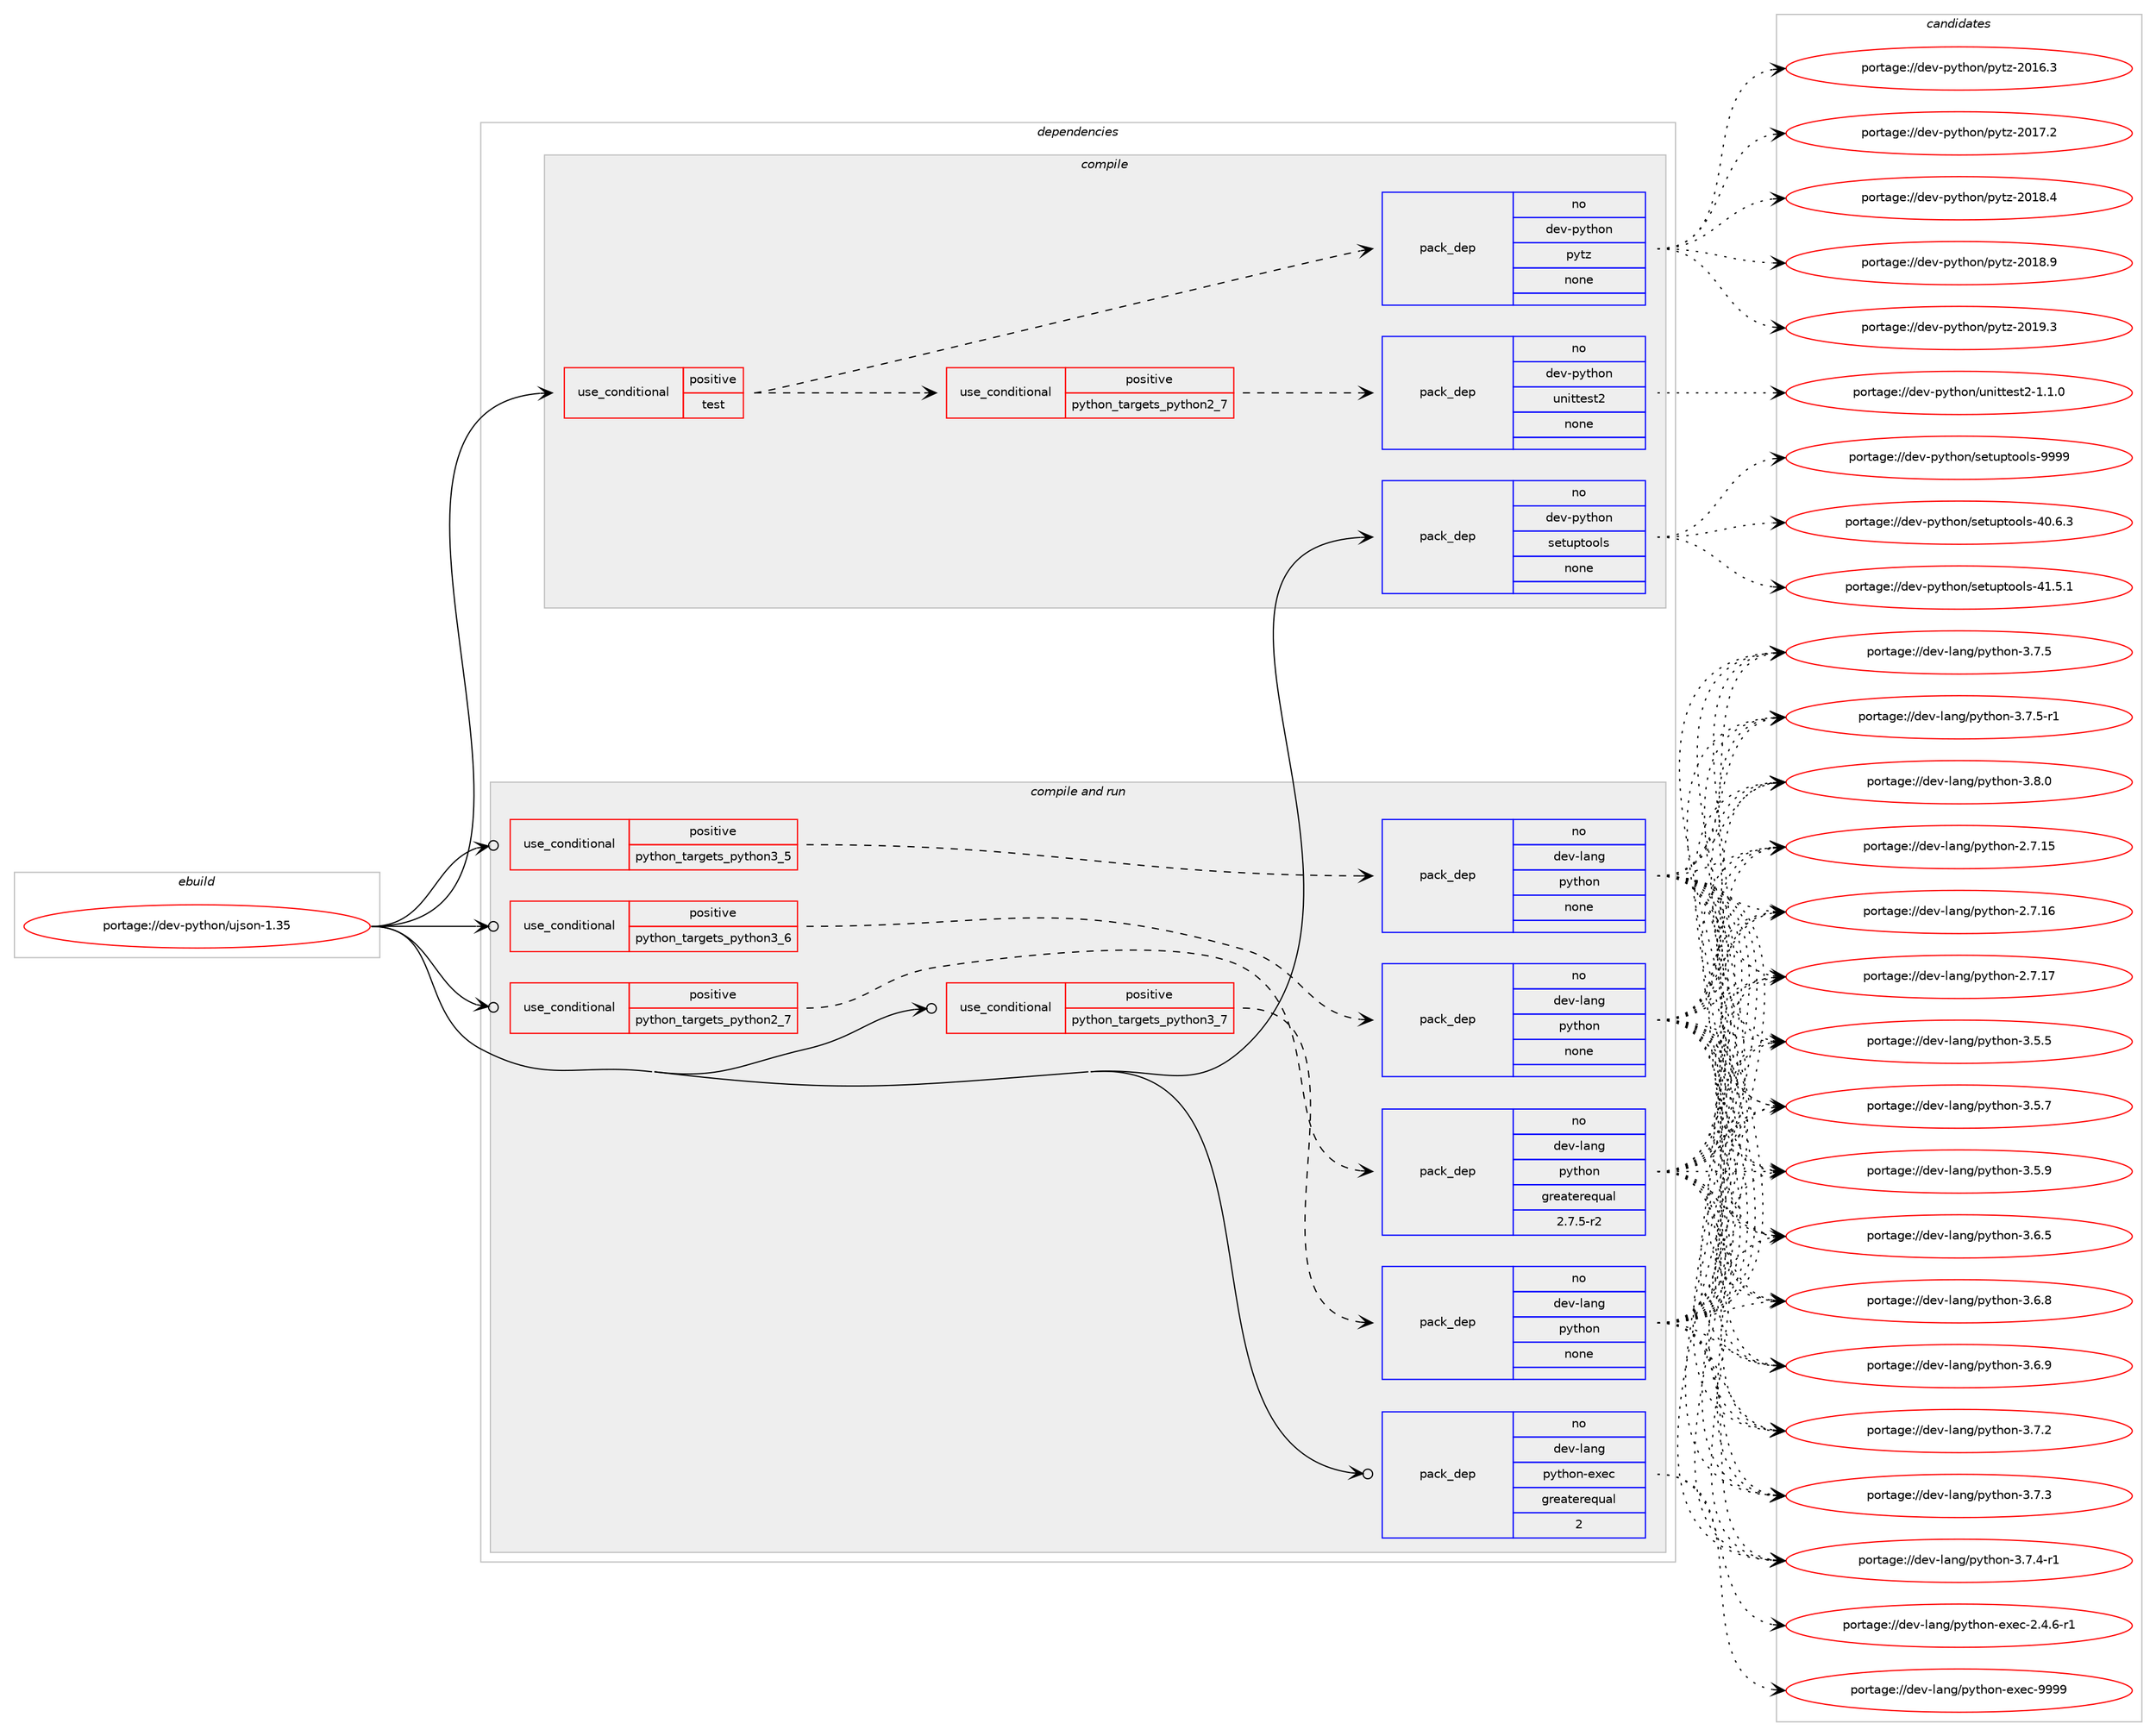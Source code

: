digraph prolog {

# *************
# Graph options
# *************

newrank=true;
concentrate=true;
compound=true;
graph [rankdir=LR,fontname=Helvetica,fontsize=10,ranksep=1.5];#, ranksep=2.5, nodesep=0.2];
edge  [arrowhead=vee];
node  [fontname=Helvetica,fontsize=10];

# **********
# The ebuild
# **********

subgraph cluster_leftcol {
color=gray;
rank=same;
label=<<i>ebuild</i>>;
id [label="portage://dev-python/ujson-1.35", color=red, width=4, href="../dev-python/ujson-1.35.svg"];
}

# ****************
# The dependencies
# ****************

subgraph cluster_midcol {
color=gray;
label=<<i>dependencies</i>>;
subgraph cluster_compile {
fillcolor="#eeeeee";
style=filled;
label=<<i>compile</i>>;
subgraph cond40192 {
dependency177214 [label=<<TABLE BORDER="0" CELLBORDER="1" CELLSPACING="0" CELLPADDING="4"><TR><TD ROWSPAN="3" CELLPADDING="10">use_conditional</TD></TR><TR><TD>positive</TD></TR><TR><TD>test</TD></TR></TABLE>>, shape=none, color=red];
subgraph cond40193 {
dependency177215 [label=<<TABLE BORDER="0" CELLBORDER="1" CELLSPACING="0" CELLPADDING="4"><TR><TD ROWSPAN="3" CELLPADDING="10">use_conditional</TD></TR><TR><TD>positive</TD></TR><TR><TD>python_targets_python2_7</TD></TR></TABLE>>, shape=none, color=red];
subgraph pack133612 {
dependency177216 [label=<<TABLE BORDER="0" CELLBORDER="1" CELLSPACING="0" CELLPADDING="4" WIDTH="220"><TR><TD ROWSPAN="6" CELLPADDING="30">pack_dep</TD></TR><TR><TD WIDTH="110">no</TD></TR><TR><TD>dev-python</TD></TR><TR><TD>unittest2</TD></TR><TR><TD>none</TD></TR><TR><TD></TD></TR></TABLE>>, shape=none, color=blue];
}
dependency177215:e -> dependency177216:w [weight=20,style="dashed",arrowhead="vee"];
}
dependency177214:e -> dependency177215:w [weight=20,style="dashed",arrowhead="vee"];
subgraph pack133613 {
dependency177217 [label=<<TABLE BORDER="0" CELLBORDER="1" CELLSPACING="0" CELLPADDING="4" WIDTH="220"><TR><TD ROWSPAN="6" CELLPADDING="30">pack_dep</TD></TR><TR><TD WIDTH="110">no</TD></TR><TR><TD>dev-python</TD></TR><TR><TD>pytz</TD></TR><TR><TD>none</TD></TR><TR><TD></TD></TR></TABLE>>, shape=none, color=blue];
}
dependency177214:e -> dependency177217:w [weight=20,style="dashed",arrowhead="vee"];
}
id:e -> dependency177214:w [weight=20,style="solid",arrowhead="vee"];
subgraph pack133614 {
dependency177218 [label=<<TABLE BORDER="0" CELLBORDER="1" CELLSPACING="0" CELLPADDING="4" WIDTH="220"><TR><TD ROWSPAN="6" CELLPADDING="30">pack_dep</TD></TR><TR><TD WIDTH="110">no</TD></TR><TR><TD>dev-python</TD></TR><TR><TD>setuptools</TD></TR><TR><TD>none</TD></TR><TR><TD></TD></TR></TABLE>>, shape=none, color=blue];
}
id:e -> dependency177218:w [weight=20,style="solid",arrowhead="vee"];
}
subgraph cluster_compileandrun {
fillcolor="#eeeeee";
style=filled;
label=<<i>compile and run</i>>;
subgraph cond40194 {
dependency177219 [label=<<TABLE BORDER="0" CELLBORDER="1" CELLSPACING="0" CELLPADDING="4"><TR><TD ROWSPAN="3" CELLPADDING="10">use_conditional</TD></TR><TR><TD>positive</TD></TR><TR><TD>python_targets_python2_7</TD></TR></TABLE>>, shape=none, color=red];
subgraph pack133615 {
dependency177220 [label=<<TABLE BORDER="0" CELLBORDER="1" CELLSPACING="0" CELLPADDING="4" WIDTH="220"><TR><TD ROWSPAN="6" CELLPADDING="30">pack_dep</TD></TR><TR><TD WIDTH="110">no</TD></TR><TR><TD>dev-lang</TD></TR><TR><TD>python</TD></TR><TR><TD>greaterequal</TD></TR><TR><TD>2.7.5-r2</TD></TR></TABLE>>, shape=none, color=blue];
}
dependency177219:e -> dependency177220:w [weight=20,style="dashed",arrowhead="vee"];
}
id:e -> dependency177219:w [weight=20,style="solid",arrowhead="odotvee"];
subgraph cond40195 {
dependency177221 [label=<<TABLE BORDER="0" CELLBORDER="1" CELLSPACING="0" CELLPADDING="4"><TR><TD ROWSPAN="3" CELLPADDING="10">use_conditional</TD></TR><TR><TD>positive</TD></TR><TR><TD>python_targets_python3_5</TD></TR></TABLE>>, shape=none, color=red];
subgraph pack133616 {
dependency177222 [label=<<TABLE BORDER="0" CELLBORDER="1" CELLSPACING="0" CELLPADDING="4" WIDTH="220"><TR><TD ROWSPAN="6" CELLPADDING="30">pack_dep</TD></TR><TR><TD WIDTH="110">no</TD></TR><TR><TD>dev-lang</TD></TR><TR><TD>python</TD></TR><TR><TD>none</TD></TR><TR><TD></TD></TR></TABLE>>, shape=none, color=blue];
}
dependency177221:e -> dependency177222:w [weight=20,style="dashed",arrowhead="vee"];
}
id:e -> dependency177221:w [weight=20,style="solid",arrowhead="odotvee"];
subgraph cond40196 {
dependency177223 [label=<<TABLE BORDER="0" CELLBORDER="1" CELLSPACING="0" CELLPADDING="4"><TR><TD ROWSPAN="3" CELLPADDING="10">use_conditional</TD></TR><TR><TD>positive</TD></TR><TR><TD>python_targets_python3_6</TD></TR></TABLE>>, shape=none, color=red];
subgraph pack133617 {
dependency177224 [label=<<TABLE BORDER="0" CELLBORDER="1" CELLSPACING="0" CELLPADDING="4" WIDTH="220"><TR><TD ROWSPAN="6" CELLPADDING="30">pack_dep</TD></TR><TR><TD WIDTH="110">no</TD></TR><TR><TD>dev-lang</TD></TR><TR><TD>python</TD></TR><TR><TD>none</TD></TR><TR><TD></TD></TR></TABLE>>, shape=none, color=blue];
}
dependency177223:e -> dependency177224:w [weight=20,style="dashed",arrowhead="vee"];
}
id:e -> dependency177223:w [weight=20,style="solid",arrowhead="odotvee"];
subgraph cond40197 {
dependency177225 [label=<<TABLE BORDER="0" CELLBORDER="1" CELLSPACING="0" CELLPADDING="4"><TR><TD ROWSPAN="3" CELLPADDING="10">use_conditional</TD></TR><TR><TD>positive</TD></TR><TR><TD>python_targets_python3_7</TD></TR></TABLE>>, shape=none, color=red];
subgraph pack133618 {
dependency177226 [label=<<TABLE BORDER="0" CELLBORDER="1" CELLSPACING="0" CELLPADDING="4" WIDTH="220"><TR><TD ROWSPAN="6" CELLPADDING="30">pack_dep</TD></TR><TR><TD WIDTH="110">no</TD></TR><TR><TD>dev-lang</TD></TR><TR><TD>python</TD></TR><TR><TD>none</TD></TR><TR><TD></TD></TR></TABLE>>, shape=none, color=blue];
}
dependency177225:e -> dependency177226:w [weight=20,style="dashed",arrowhead="vee"];
}
id:e -> dependency177225:w [weight=20,style="solid",arrowhead="odotvee"];
subgraph pack133619 {
dependency177227 [label=<<TABLE BORDER="0" CELLBORDER="1" CELLSPACING="0" CELLPADDING="4" WIDTH="220"><TR><TD ROWSPAN="6" CELLPADDING="30">pack_dep</TD></TR><TR><TD WIDTH="110">no</TD></TR><TR><TD>dev-lang</TD></TR><TR><TD>python-exec</TD></TR><TR><TD>greaterequal</TD></TR><TR><TD>2</TD></TR></TABLE>>, shape=none, color=blue];
}
id:e -> dependency177227:w [weight=20,style="solid",arrowhead="odotvee"];
}
subgraph cluster_run {
fillcolor="#eeeeee";
style=filled;
label=<<i>run</i>>;
}
}

# **************
# The candidates
# **************

subgraph cluster_choices {
rank=same;
color=gray;
label=<<i>candidates</i>>;

subgraph choice133612 {
color=black;
nodesep=1;
choiceportage100101118451121211161041111104711711010511611610111511650454946494648 [label="portage://dev-python/unittest2-1.1.0", color=red, width=4,href="../dev-python/unittest2-1.1.0.svg"];
dependency177216:e -> choiceportage100101118451121211161041111104711711010511611610111511650454946494648:w [style=dotted,weight="100"];
}
subgraph choice133613 {
color=black;
nodesep=1;
choiceportage100101118451121211161041111104711212111612245504849544651 [label="portage://dev-python/pytz-2016.3", color=red, width=4,href="../dev-python/pytz-2016.3.svg"];
choiceportage100101118451121211161041111104711212111612245504849554650 [label="portage://dev-python/pytz-2017.2", color=red, width=4,href="../dev-python/pytz-2017.2.svg"];
choiceportage100101118451121211161041111104711212111612245504849564652 [label="portage://dev-python/pytz-2018.4", color=red, width=4,href="../dev-python/pytz-2018.4.svg"];
choiceportage100101118451121211161041111104711212111612245504849564657 [label="portage://dev-python/pytz-2018.9", color=red, width=4,href="../dev-python/pytz-2018.9.svg"];
choiceportage100101118451121211161041111104711212111612245504849574651 [label="portage://dev-python/pytz-2019.3", color=red, width=4,href="../dev-python/pytz-2019.3.svg"];
dependency177217:e -> choiceportage100101118451121211161041111104711212111612245504849544651:w [style=dotted,weight="100"];
dependency177217:e -> choiceportage100101118451121211161041111104711212111612245504849554650:w [style=dotted,weight="100"];
dependency177217:e -> choiceportage100101118451121211161041111104711212111612245504849564652:w [style=dotted,weight="100"];
dependency177217:e -> choiceportage100101118451121211161041111104711212111612245504849564657:w [style=dotted,weight="100"];
dependency177217:e -> choiceportage100101118451121211161041111104711212111612245504849574651:w [style=dotted,weight="100"];
}
subgraph choice133614 {
color=black;
nodesep=1;
choiceportage100101118451121211161041111104711510111611711211611111110811545524846544651 [label="portage://dev-python/setuptools-40.6.3", color=red, width=4,href="../dev-python/setuptools-40.6.3.svg"];
choiceportage100101118451121211161041111104711510111611711211611111110811545524946534649 [label="portage://dev-python/setuptools-41.5.1", color=red, width=4,href="../dev-python/setuptools-41.5.1.svg"];
choiceportage10010111845112121116104111110471151011161171121161111111081154557575757 [label="portage://dev-python/setuptools-9999", color=red, width=4,href="../dev-python/setuptools-9999.svg"];
dependency177218:e -> choiceportage100101118451121211161041111104711510111611711211611111110811545524846544651:w [style=dotted,weight="100"];
dependency177218:e -> choiceportage100101118451121211161041111104711510111611711211611111110811545524946534649:w [style=dotted,weight="100"];
dependency177218:e -> choiceportage10010111845112121116104111110471151011161171121161111111081154557575757:w [style=dotted,weight="100"];
}
subgraph choice133615 {
color=black;
nodesep=1;
choiceportage10010111845108971101034711212111610411111045504655464953 [label="portage://dev-lang/python-2.7.15", color=red, width=4,href="../dev-lang/python-2.7.15.svg"];
choiceportage10010111845108971101034711212111610411111045504655464954 [label="portage://dev-lang/python-2.7.16", color=red, width=4,href="../dev-lang/python-2.7.16.svg"];
choiceportage10010111845108971101034711212111610411111045504655464955 [label="portage://dev-lang/python-2.7.17", color=red, width=4,href="../dev-lang/python-2.7.17.svg"];
choiceportage100101118451089711010347112121116104111110455146534653 [label="portage://dev-lang/python-3.5.5", color=red, width=4,href="../dev-lang/python-3.5.5.svg"];
choiceportage100101118451089711010347112121116104111110455146534655 [label="portage://dev-lang/python-3.5.7", color=red, width=4,href="../dev-lang/python-3.5.7.svg"];
choiceportage100101118451089711010347112121116104111110455146534657 [label="portage://dev-lang/python-3.5.9", color=red, width=4,href="../dev-lang/python-3.5.9.svg"];
choiceportage100101118451089711010347112121116104111110455146544653 [label="portage://dev-lang/python-3.6.5", color=red, width=4,href="../dev-lang/python-3.6.5.svg"];
choiceportage100101118451089711010347112121116104111110455146544656 [label="portage://dev-lang/python-3.6.8", color=red, width=4,href="../dev-lang/python-3.6.8.svg"];
choiceportage100101118451089711010347112121116104111110455146544657 [label="portage://dev-lang/python-3.6.9", color=red, width=4,href="../dev-lang/python-3.6.9.svg"];
choiceportage100101118451089711010347112121116104111110455146554650 [label="portage://dev-lang/python-3.7.2", color=red, width=4,href="../dev-lang/python-3.7.2.svg"];
choiceportage100101118451089711010347112121116104111110455146554651 [label="portage://dev-lang/python-3.7.3", color=red, width=4,href="../dev-lang/python-3.7.3.svg"];
choiceportage1001011184510897110103471121211161041111104551465546524511449 [label="portage://dev-lang/python-3.7.4-r1", color=red, width=4,href="../dev-lang/python-3.7.4-r1.svg"];
choiceportage100101118451089711010347112121116104111110455146554653 [label="portage://dev-lang/python-3.7.5", color=red, width=4,href="../dev-lang/python-3.7.5.svg"];
choiceportage1001011184510897110103471121211161041111104551465546534511449 [label="portage://dev-lang/python-3.7.5-r1", color=red, width=4,href="../dev-lang/python-3.7.5-r1.svg"];
choiceportage100101118451089711010347112121116104111110455146564648 [label="portage://dev-lang/python-3.8.0", color=red, width=4,href="../dev-lang/python-3.8.0.svg"];
dependency177220:e -> choiceportage10010111845108971101034711212111610411111045504655464953:w [style=dotted,weight="100"];
dependency177220:e -> choiceportage10010111845108971101034711212111610411111045504655464954:w [style=dotted,weight="100"];
dependency177220:e -> choiceportage10010111845108971101034711212111610411111045504655464955:w [style=dotted,weight="100"];
dependency177220:e -> choiceportage100101118451089711010347112121116104111110455146534653:w [style=dotted,weight="100"];
dependency177220:e -> choiceportage100101118451089711010347112121116104111110455146534655:w [style=dotted,weight="100"];
dependency177220:e -> choiceportage100101118451089711010347112121116104111110455146534657:w [style=dotted,weight="100"];
dependency177220:e -> choiceportage100101118451089711010347112121116104111110455146544653:w [style=dotted,weight="100"];
dependency177220:e -> choiceportage100101118451089711010347112121116104111110455146544656:w [style=dotted,weight="100"];
dependency177220:e -> choiceportage100101118451089711010347112121116104111110455146544657:w [style=dotted,weight="100"];
dependency177220:e -> choiceportage100101118451089711010347112121116104111110455146554650:w [style=dotted,weight="100"];
dependency177220:e -> choiceportage100101118451089711010347112121116104111110455146554651:w [style=dotted,weight="100"];
dependency177220:e -> choiceportage1001011184510897110103471121211161041111104551465546524511449:w [style=dotted,weight="100"];
dependency177220:e -> choiceportage100101118451089711010347112121116104111110455146554653:w [style=dotted,weight="100"];
dependency177220:e -> choiceportage1001011184510897110103471121211161041111104551465546534511449:w [style=dotted,weight="100"];
dependency177220:e -> choiceportage100101118451089711010347112121116104111110455146564648:w [style=dotted,weight="100"];
}
subgraph choice133616 {
color=black;
nodesep=1;
choiceportage10010111845108971101034711212111610411111045504655464953 [label="portage://dev-lang/python-2.7.15", color=red, width=4,href="../dev-lang/python-2.7.15.svg"];
choiceportage10010111845108971101034711212111610411111045504655464954 [label="portage://dev-lang/python-2.7.16", color=red, width=4,href="../dev-lang/python-2.7.16.svg"];
choiceportage10010111845108971101034711212111610411111045504655464955 [label="portage://dev-lang/python-2.7.17", color=red, width=4,href="../dev-lang/python-2.7.17.svg"];
choiceportage100101118451089711010347112121116104111110455146534653 [label="portage://dev-lang/python-3.5.5", color=red, width=4,href="../dev-lang/python-3.5.5.svg"];
choiceportage100101118451089711010347112121116104111110455146534655 [label="portage://dev-lang/python-3.5.7", color=red, width=4,href="../dev-lang/python-3.5.7.svg"];
choiceportage100101118451089711010347112121116104111110455146534657 [label="portage://dev-lang/python-3.5.9", color=red, width=4,href="../dev-lang/python-3.5.9.svg"];
choiceportage100101118451089711010347112121116104111110455146544653 [label="portage://dev-lang/python-3.6.5", color=red, width=4,href="../dev-lang/python-3.6.5.svg"];
choiceportage100101118451089711010347112121116104111110455146544656 [label="portage://dev-lang/python-3.6.8", color=red, width=4,href="../dev-lang/python-3.6.8.svg"];
choiceportage100101118451089711010347112121116104111110455146544657 [label="portage://dev-lang/python-3.6.9", color=red, width=4,href="../dev-lang/python-3.6.9.svg"];
choiceportage100101118451089711010347112121116104111110455146554650 [label="portage://dev-lang/python-3.7.2", color=red, width=4,href="../dev-lang/python-3.7.2.svg"];
choiceportage100101118451089711010347112121116104111110455146554651 [label="portage://dev-lang/python-3.7.3", color=red, width=4,href="../dev-lang/python-3.7.3.svg"];
choiceportage1001011184510897110103471121211161041111104551465546524511449 [label="portage://dev-lang/python-3.7.4-r1", color=red, width=4,href="../dev-lang/python-3.7.4-r1.svg"];
choiceportage100101118451089711010347112121116104111110455146554653 [label="portage://dev-lang/python-3.7.5", color=red, width=4,href="../dev-lang/python-3.7.5.svg"];
choiceportage1001011184510897110103471121211161041111104551465546534511449 [label="portage://dev-lang/python-3.7.5-r1", color=red, width=4,href="../dev-lang/python-3.7.5-r1.svg"];
choiceportage100101118451089711010347112121116104111110455146564648 [label="portage://dev-lang/python-3.8.0", color=red, width=4,href="../dev-lang/python-3.8.0.svg"];
dependency177222:e -> choiceportage10010111845108971101034711212111610411111045504655464953:w [style=dotted,weight="100"];
dependency177222:e -> choiceportage10010111845108971101034711212111610411111045504655464954:w [style=dotted,weight="100"];
dependency177222:e -> choiceportage10010111845108971101034711212111610411111045504655464955:w [style=dotted,weight="100"];
dependency177222:e -> choiceportage100101118451089711010347112121116104111110455146534653:w [style=dotted,weight="100"];
dependency177222:e -> choiceportage100101118451089711010347112121116104111110455146534655:w [style=dotted,weight="100"];
dependency177222:e -> choiceportage100101118451089711010347112121116104111110455146534657:w [style=dotted,weight="100"];
dependency177222:e -> choiceportage100101118451089711010347112121116104111110455146544653:w [style=dotted,weight="100"];
dependency177222:e -> choiceportage100101118451089711010347112121116104111110455146544656:w [style=dotted,weight="100"];
dependency177222:e -> choiceportage100101118451089711010347112121116104111110455146544657:w [style=dotted,weight="100"];
dependency177222:e -> choiceportage100101118451089711010347112121116104111110455146554650:w [style=dotted,weight="100"];
dependency177222:e -> choiceportage100101118451089711010347112121116104111110455146554651:w [style=dotted,weight="100"];
dependency177222:e -> choiceportage1001011184510897110103471121211161041111104551465546524511449:w [style=dotted,weight="100"];
dependency177222:e -> choiceportage100101118451089711010347112121116104111110455146554653:w [style=dotted,weight="100"];
dependency177222:e -> choiceportage1001011184510897110103471121211161041111104551465546534511449:w [style=dotted,weight="100"];
dependency177222:e -> choiceportage100101118451089711010347112121116104111110455146564648:w [style=dotted,weight="100"];
}
subgraph choice133617 {
color=black;
nodesep=1;
choiceportage10010111845108971101034711212111610411111045504655464953 [label="portage://dev-lang/python-2.7.15", color=red, width=4,href="../dev-lang/python-2.7.15.svg"];
choiceportage10010111845108971101034711212111610411111045504655464954 [label="portage://dev-lang/python-2.7.16", color=red, width=4,href="../dev-lang/python-2.7.16.svg"];
choiceportage10010111845108971101034711212111610411111045504655464955 [label="portage://dev-lang/python-2.7.17", color=red, width=4,href="../dev-lang/python-2.7.17.svg"];
choiceportage100101118451089711010347112121116104111110455146534653 [label="portage://dev-lang/python-3.5.5", color=red, width=4,href="../dev-lang/python-3.5.5.svg"];
choiceportage100101118451089711010347112121116104111110455146534655 [label="portage://dev-lang/python-3.5.7", color=red, width=4,href="../dev-lang/python-3.5.7.svg"];
choiceportage100101118451089711010347112121116104111110455146534657 [label="portage://dev-lang/python-3.5.9", color=red, width=4,href="../dev-lang/python-3.5.9.svg"];
choiceportage100101118451089711010347112121116104111110455146544653 [label="portage://dev-lang/python-3.6.5", color=red, width=4,href="../dev-lang/python-3.6.5.svg"];
choiceportage100101118451089711010347112121116104111110455146544656 [label="portage://dev-lang/python-3.6.8", color=red, width=4,href="../dev-lang/python-3.6.8.svg"];
choiceportage100101118451089711010347112121116104111110455146544657 [label="portage://dev-lang/python-3.6.9", color=red, width=4,href="../dev-lang/python-3.6.9.svg"];
choiceportage100101118451089711010347112121116104111110455146554650 [label="portage://dev-lang/python-3.7.2", color=red, width=4,href="../dev-lang/python-3.7.2.svg"];
choiceportage100101118451089711010347112121116104111110455146554651 [label="portage://dev-lang/python-3.7.3", color=red, width=4,href="../dev-lang/python-3.7.3.svg"];
choiceportage1001011184510897110103471121211161041111104551465546524511449 [label="portage://dev-lang/python-3.7.4-r1", color=red, width=4,href="../dev-lang/python-3.7.4-r1.svg"];
choiceportage100101118451089711010347112121116104111110455146554653 [label="portage://dev-lang/python-3.7.5", color=red, width=4,href="../dev-lang/python-3.7.5.svg"];
choiceportage1001011184510897110103471121211161041111104551465546534511449 [label="portage://dev-lang/python-3.7.5-r1", color=red, width=4,href="../dev-lang/python-3.7.5-r1.svg"];
choiceportage100101118451089711010347112121116104111110455146564648 [label="portage://dev-lang/python-3.8.0", color=red, width=4,href="../dev-lang/python-3.8.0.svg"];
dependency177224:e -> choiceportage10010111845108971101034711212111610411111045504655464953:w [style=dotted,weight="100"];
dependency177224:e -> choiceportage10010111845108971101034711212111610411111045504655464954:w [style=dotted,weight="100"];
dependency177224:e -> choiceportage10010111845108971101034711212111610411111045504655464955:w [style=dotted,weight="100"];
dependency177224:e -> choiceportage100101118451089711010347112121116104111110455146534653:w [style=dotted,weight="100"];
dependency177224:e -> choiceportage100101118451089711010347112121116104111110455146534655:w [style=dotted,weight="100"];
dependency177224:e -> choiceportage100101118451089711010347112121116104111110455146534657:w [style=dotted,weight="100"];
dependency177224:e -> choiceportage100101118451089711010347112121116104111110455146544653:w [style=dotted,weight="100"];
dependency177224:e -> choiceportage100101118451089711010347112121116104111110455146544656:w [style=dotted,weight="100"];
dependency177224:e -> choiceportage100101118451089711010347112121116104111110455146544657:w [style=dotted,weight="100"];
dependency177224:e -> choiceportage100101118451089711010347112121116104111110455146554650:w [style=dotted,weight="100"];
dependency177224:e -> choiceportage100101118451089711010347112121116104111110455146554651:w [style=dotted,weight="100"];
dependency177224:e -> choiceportage1001011184510897110103471121211161041111104551465546524511449:w [style=dotted,weight="100"];
dependency177224:e -> choiceportage100101118451089711010347112121116104111110455146554653:w [style=dotted,weight="100"];
dependency177224:e -> choiceportage1001011184510897110103471121211161041111104551465546534511449:w [style=dotted,weight="100"];
dependency177224:e -> choiceportage100101118451089711010347112121116104111110455146564648:w [style=dotted,weight="100"];
}
subgraph choice133618 {
color=black;
nodesep=1;
choiceportage10010111845108971101034711212111610411111045504655464953 [label="portage://dev-lang/python-2.7.15", color=red, width=4,href="../dev-lang/python-2.7.15.svg"];
choiceportage10010111845108971101034711212111610411111045504655464954 [label="portage://dev-lang/python-2.7.16", color=red, width=4,href="../dev-lang/python-2.7.16.svg"];
choiceportage10010111845108971101034711212111610411111045504655464955 [label="portage://dev-lang/python-2.7.17", color=red, width=4,href="../dev-lang/python-2.7.17.svg"];
choiceportage100101118451089711010347112121116104111110455146534653 [label="portage://dev-lang/python-3.5.5", color=red, width=4,href="../dev-lang/python-3.5.5.svg"];
choiceportage100101118451089711010347112121116104111110455146534655 [label="portage://dev-lang/python-3.5.7", color=red, width=4,href="../dev-lang/python-3.5.7.svg"];
choiceportage100101118451089711010347112121116104111110455146534657 [label="portage://dev-lang/python-3.5.9", color=red, width=4,href="../dev-lang/python-3.5.9.svg"];
choiceportage100101118451089711010347112121116104111110455146544653 [label="portage://dev-lang/python-3.6.5", color=red, width=4,href="../dev-lang/python-3.6.5.svg"];
choiceportage100101118451089711010347112121116104111110455146544656 [label="portage://dev-lang/python-3.6.8", color=red, width=4,href="../dev-lang/python-3.6.8.svg"];
choiceportage100101118451089711010347112121116104111110455146544657 [label="portage://dev-lang/python-3.6.9", color=red, width=4,href="../dev-lang/python-3.6.9.svg"];
choiceportage100101118451089711010347112121116104111110455146554650 [label="portage://dev-lang/python-3.7.2", color=red, width=4,href="../dev-lang/python-3.7.2.svg"];
choiceportage100101118451089711010347112121116104111110455146554651 [label="portage://dev-lang/python-3.7.3", color=red, width=4,href="../dev-lang/python-3.7.3.svg"];
choiceportage1001011184510897110103471121211161041111104551465546524511449 [label="portage://dev-lang/python-3.7.4-r1", color=red, width=4,href="../dev-lang/python-3.7.4-r1.svg"];
choiceportage100101118451089711010347112121116104111110455146554653 [label="portage://dev-lang/python-3.7.5", color=red, width=4,href="../dev-lang/python-3.7.5.svg"];
choiceportage1001011184510897110103471121211161041111104551465546534511449 [label="portage://dev-lang/python-3.7.5-r1", color=red, width=4,href="../dev-lang/python-3.7.5-r1.svg"];
choiceportage100101118451089711010347112121116104111110455146564648 [label="portage://dev-lang/python-3.8.0", color=red, width=4,href="../dev-lang/python-3.8.0.svg"];
dependency177226:e -> choiceportage10010111845108971101034711212111610411111045504655464953:w [style=dotted,weight="100"];
dependency177226:e -> choiceportage10010111845108971101034711212111610411111045504655464954:w [style=dotted,weight="100"];
dependency177226:e -> choiceportage10010111845108971101034711212111610411111045504655464955:w [style=dotted,weight="100"];
dependency177226:e -> choiceportage100101118451089711010347112121116104111110455146534653:w [style=dotted,weight="100"];
dependency177226:e -> choiceportage100101118451089711010347112121116104111110455146534655:w [style=dotted,weight="100"];
dependency177226:e -> choiceportage100101118451089711010347112121116104111110455146534657:w [style=dotted,weight="100"];
dependency177226:e -> choiceportage100101118451089711010347112121116104111110455146544653:w [style=dotted,weight="100"];
dependency177226:e -> choiceportage100101118451089711010347112121116104111110455146544656:w [style=dotted,weight="100"];
dependency177226:e -> choiceportage100101118451089711010347112121116104111110455146544657:w [style=dotted,weight="100"];
dependency177226:e -> choiceportage100101118451089711010347112121116104111110455146554650:w [style=dotted,weight="100"];
dependency177226:e -> choiceportage100101118451089711010347112121116104111110455146554651:w [style=dotted,weight="100"];
dependency177226:e -> choiceportage1001011184510897110103471121211161041111104551465546524511449:w [style=dotted,weight="100"];
dependency177226:e -> choiceportage100101118451089711010347112121116104111110455146554653:w [style=dotted,weight="100"];
dependency177226:e -> choiceportage1001011184510897110103471121211161041111104551465546534511449:w [style=dotted,weight="100"];
dependency177226:e -> choiceportage100101118451089711010347112121116104111110455146564648:w [style=dotted,weight="100"];
}
subgraph choice133619 {
color=black;
nodesep=1;
choiceportage10010111845108971101034711212111610411111045101120101994550465246544511449 [label="portage://dev-lang/python-exec-2.4.6-r1", color=red, width=4,href="../dev-lang/python-exec-2.4.6-r1.svg"];
choiceportage10010111845108971101034711212111610411111045101120101994557575757 [label="portage://dev-lang/python-exec-9999", color=red, width=4,href="../dev-lang/python-exec-9999.svg"];
dependency177227:e -> choiceportage10010111845108971101034711212111610411111045101120101994550465246544511449:w [style=dotted,weight="100"];
dependency177227:e -> choiceportage10010111845108971101034711212111610411111045101120101994557575757:w [style=dotted,weight="100"];
}
}

}
